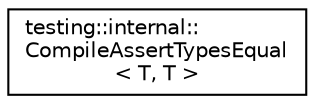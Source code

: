 digraph "Graphical Class Hierarchy"
{
 // LATEX_PDF_SIZE
  edge [fontname="Helvetica",fontsize="10",labelfontname="Helvetica",labelfontsize="10"];
  node [fontname="Helvetica",fontsize="10",shape=record];
  rankdir="LR";
  Node0 [label="testing::internal::\lCompileAssertTypesEqual\l\< T, T \>",height=0.2,width=0.4,color="black", fillcolor="white", style="filled",URL="$structtesting_1_1internal_1_1_compile_assert_types_equal_3_01_t_00_01_t_01_4.html",tooltip=" "];
}
